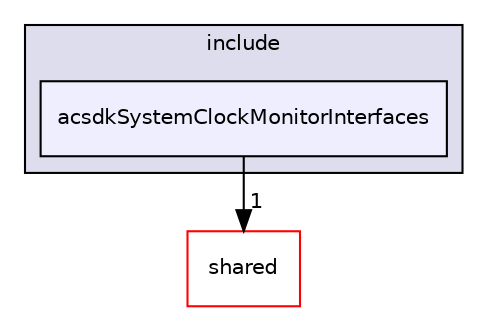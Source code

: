 digraph "/workplace/avs-device-sdk/core/acsdkSystemClockMonitorInterfaces/include/acsdkSystemClockMonitorInterfaces" {
  compound=true
  node [ fontsize="10", fontname="Helvetica"];
  edge [ labelfontsize="10", labelfontname="Helvetica"];
  subgraph clusterdir_864b873b53d44448eb665739f1817102 {
    graph [ bgcolor="#ddddee", pencolor="black", label="include" fontname="Helvetica", fontsize="10", URL="dir_864b873b53d44448eb665739f1817102.html"]
  dir_cf132db61ae2c27d28519c6d4615ea85 [shape=box, label="acsdkSystemClockMonitorInterfaces", style="filled", fillcolor="#eeeeff", pencolor="black", URL="dir_cf132db61ae2c27d28519c6d4615ea85.html"];
  }
  dir_9982052f7ce695d12571567315b2fafa [shape=box label="shared" fillcolor="white" style="filled" color="red" URL="dir_9982052f7ce695d12571567315b2fafa.html"];
  dir_cf132db61ae2c27d28519c6d4615ea85->dir_9982052f7ce695d12571567315b2fafa [headlabel="1", labeldistance=1.5 headhref="dir_000497_000598.html"];
}
